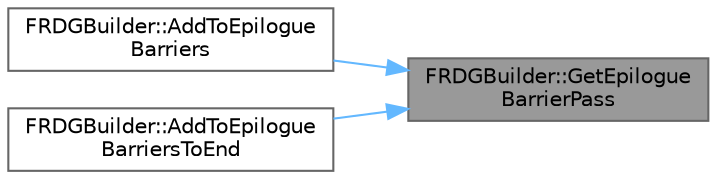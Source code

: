 digraph "FRDGBuilder::GetEpilogueBarrierPass"
{
 // INTERACTIVE_SVG=YES
 // LATEX_PDF_SIZE
  bgcolor="transparent";
  edge [fontname=Helvetica,fontsize=10,labelfontname=Helvetica,labelfontsize=10];
  node [fontname=Helvetica,fontsize=10,shape=box,height=0.2,width=0.4];
  rankdir="RL";
  Node1 [id="Node000001",label="FRDGBuilder::GetEpilogue\lBarrierPass",height=0.2,width=0.4,color="gray40", fillcolor="grey60", style="filled", fontcolor="black",tooltip=" "];
  Node1 -> Node2 [id="edge1_Node000001_Node000002",dir="back",color="steelblue1",style="solid",tooltip=" "];
  Node2 [id="Node000002",label="FRDGBuilder::AddToEpilogue\lBarriers",height=0.2,width=0.4,color="grey40", fillcolor="white", style="filled",URL="$d5/dac/classFRDGBuilder.html#abf5358dec108deed4598e108ce48f38b",tooltip="Utility function to add an immediate barrier dependency in the epilogue of the provided pass."];
  Node1 -> Node3 [id="edge2_Node000001_Node000003",dir="back",color="steelblue1",style="solid",tooltip=" "];
  Node3 [id="Node000003",label="FRDGBuilder::AddToEpilogue\lBarriersToEnd",height=0.2,width=0.4,color="grey40", fillcolor="white", style="filled",URL="$d5/dac/classFRDGBuilder.html#a2801bce5478a4a55a4dbd5861baac7e1",tooltip="Ends the barrier batch in the epilogue of the provided pass."];
}
